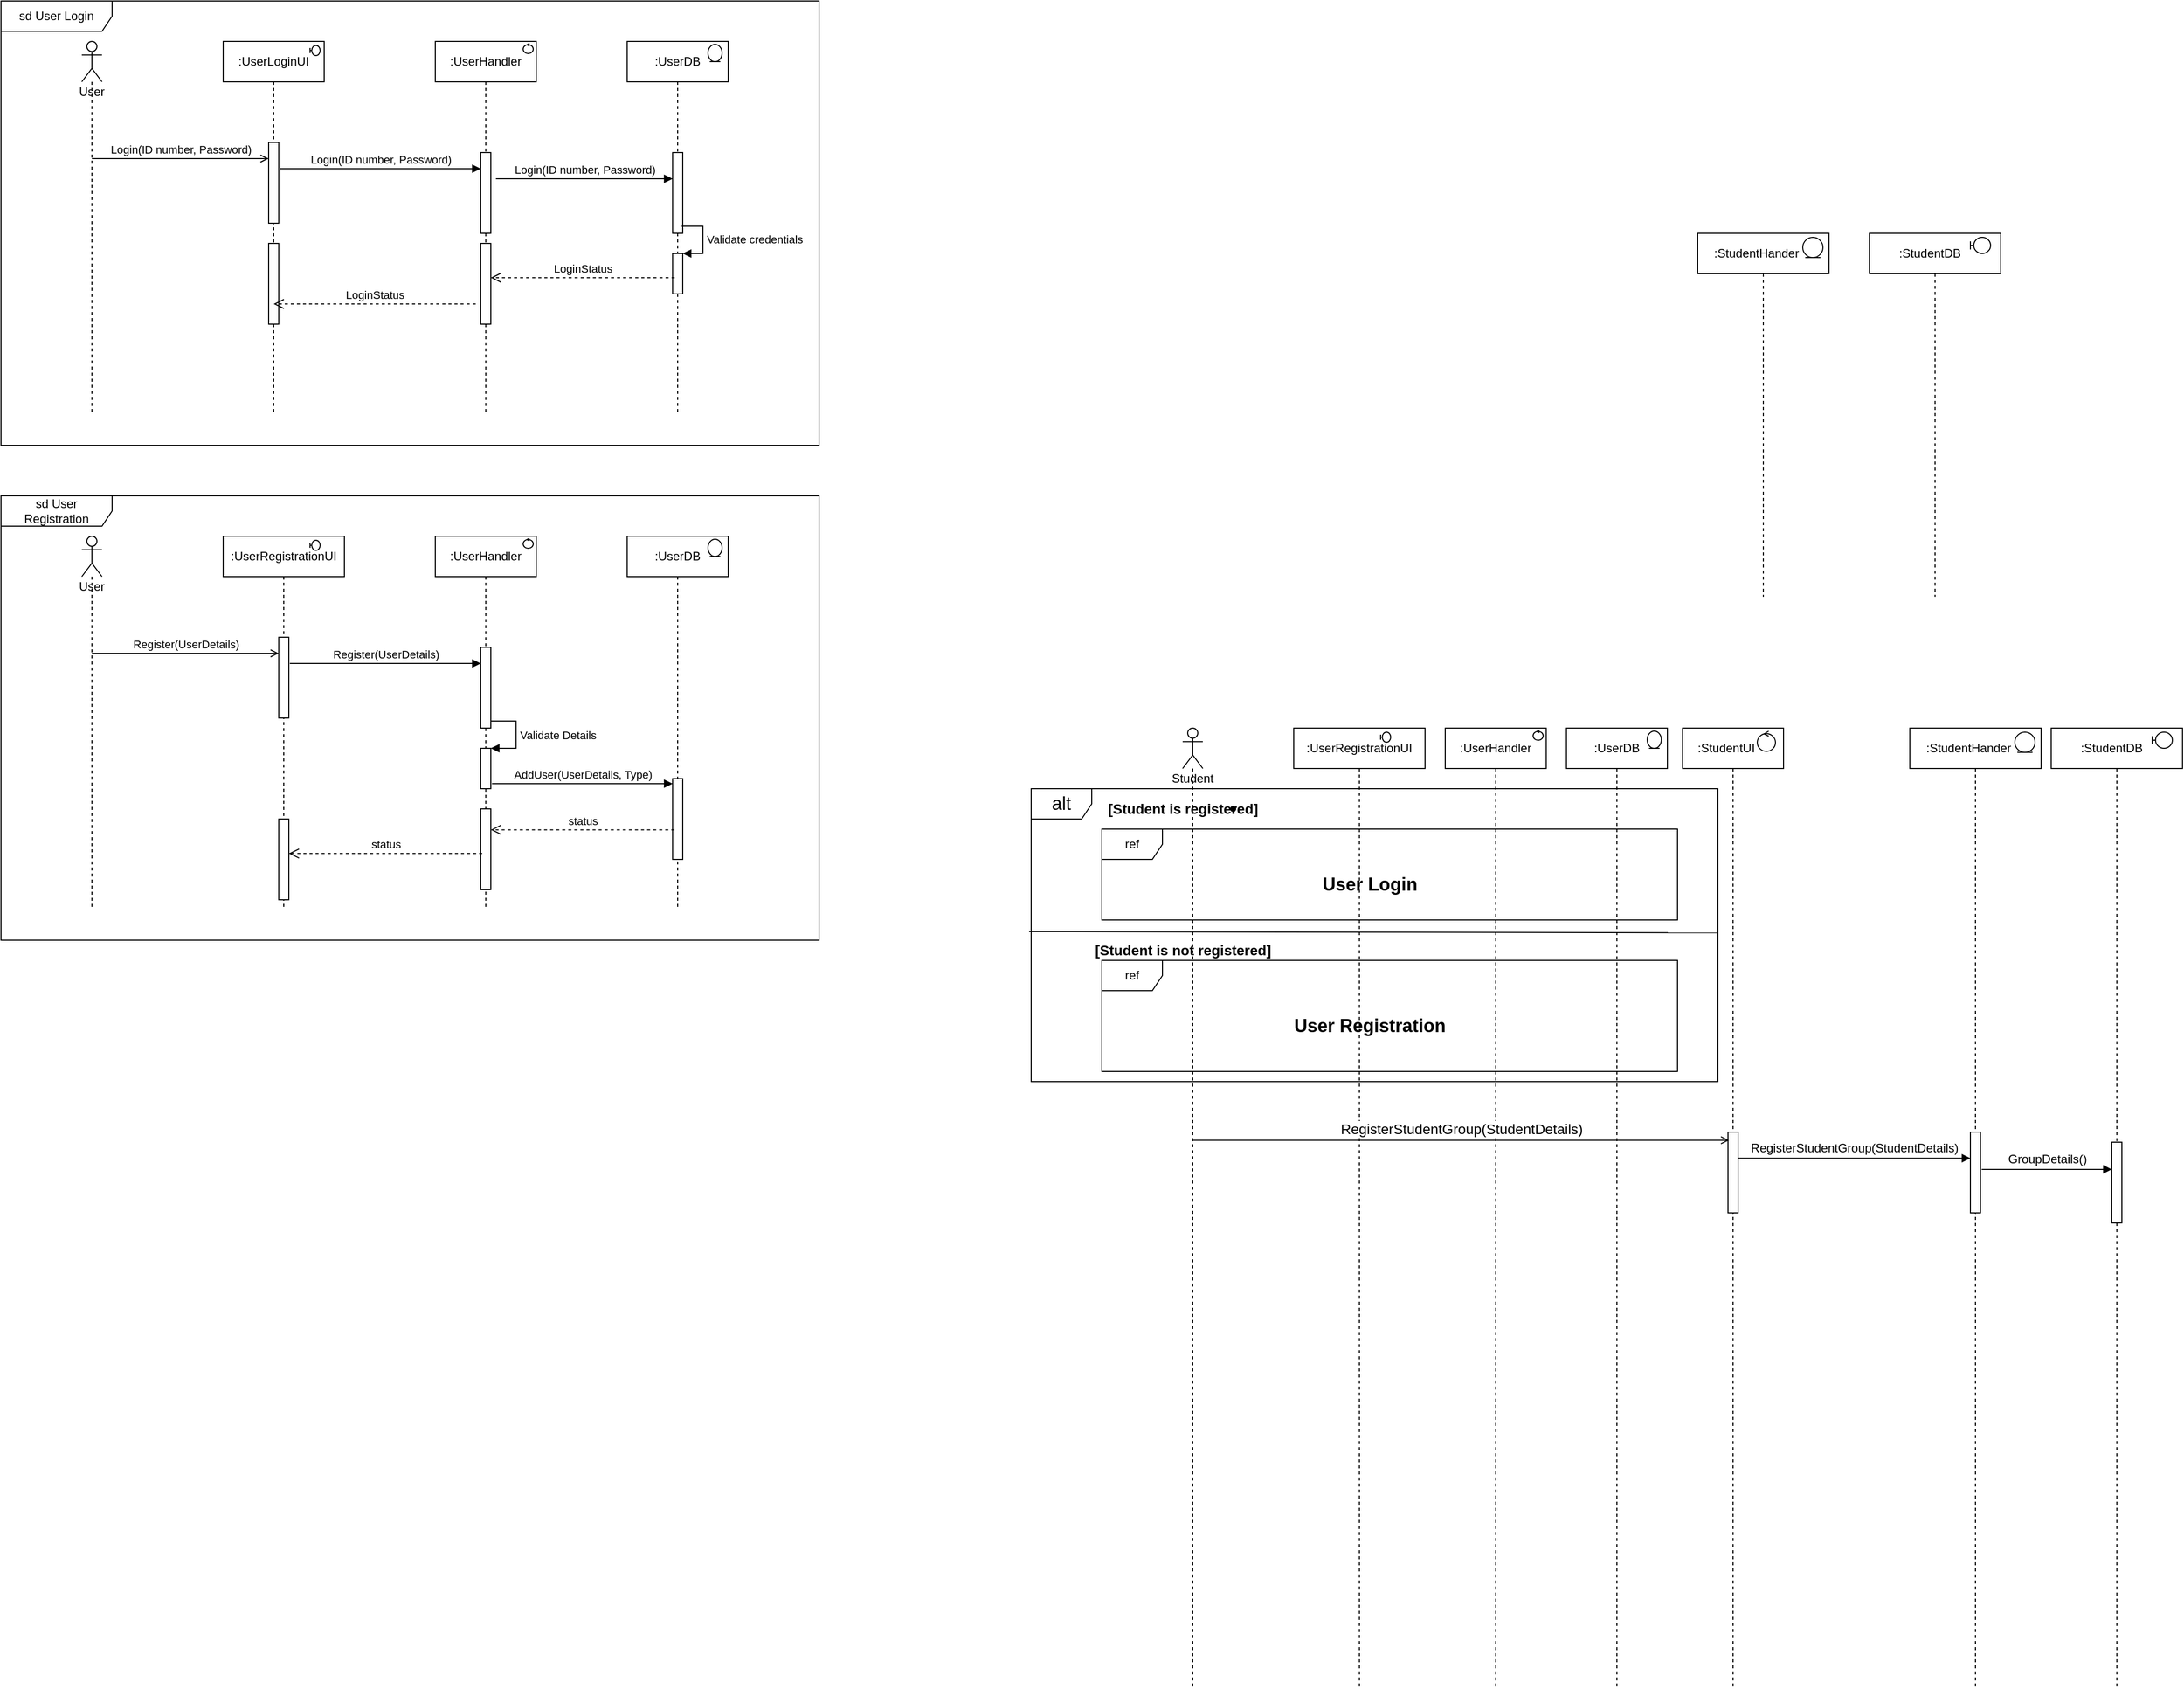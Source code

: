 <mxfile version="17.2.2" type="github">
  <diagram id="UXJ5FvUGoYxB-GUw2wmO" name="Page-1">
    <mxGraphModel dx="3280" dy="1993" grid="1" gridSize="10" guides="1" tooltips="1" connect="1" arrows="1" fold="1" page="1" pageScale="1" pageWidth="850" pageHeight="1100" math="0" shadow="0">
      <root>
        <mxCell id="0" />
        <mxCell id="1" parent="0" />
        <mxCell id="XORutTJ8tZkYRz8rHYH7-122" value="alt" style="shape=umlFrame;whiteSpace=wrap;html=1;fontSize=18;" vertex="1" parent="1">
          <mxGeometry x="-270" y="670" width="680" height="290" as="geometry" />
        </mxCell>
        <mxCell id="XORutTJ8tZkYRz8rHYH7-125" value="ref" style="shape=umlFrame;whiteSpace=wrap;html=1;" vertex="1" parent="1">
          <mxGeometry x="-200" y="840" width="570" height="110" as="geometry" />
        </mxCell>
        <mxCell id="XORutTJ8tZkYRz8rHYH7-120" value="ref" style="shape=umlFrame;whiteSpace=wrap;html=1;" vertex="1" parent="1">
          <mxGeometry x="-200" y="710" width="570" height="90" as="geometry" />
        </mxCell>
        <mxCell id="XORutTJ8tZkYRz8rHYH7-68" value="sd User Login" style="shape=umlFrame;whiteSpace=wrap;html=1;width=110;height=30;" vertex="1" parent="1">
          <mxGeometry x="-1290" y="-110" width="810" height="440" as="geometry" />
        </mxCell>
        <mxCell id="XORutTJ8tZkYRz8rHYH7-3" value=":StudentDB&amp;nbsp; &amp;nbsp;" style="shape=umlLifeline;perimeter=lifelinePerimeter;whiteSpace=wrap;html=1;container=1;collapsible=0;recursiveResize=0;outlineConnect=0;" vertex="1" parent="1">
          <mxGeometry x="560" y="120" width="130" height="360" as="geometry" />
        </mxCell>
        <mxCell id="XORutTJ8tZkYRz8rHYH7-97" value="" style="shape=umlBoundary;whiteSpace=wrap;html=1;" vertex="1" parent="XORutTJ8tZkYRz8rHYH7-3">
          <mxGeometry x="100" y="4" width="20" height="16" as="geometry" />
        </mxCell>
        <mxCell id="XORutTJ8tZkYRz8rHYH7-4" value=":StudentHander&amp;nbsp; &amp;nbsp;&amp;nbsp;" style="shape=umlLifeline;perimeter=lifelinePerimeter;whiteSpace=wrap;html=1;container=1;collapsible=0;recursiveResize=0;outlineConnect=0;" vertex="1" parent="1">
          <mxGeometry x="390" y="120" width="130" height="360" as="geometry" />
        </mxCell>
        <mxCell id="XORutTJ8tZkYRz8rHYH7-98" value="" style="ellipse;shape=umlEntity;whiteSpace=wrap;html=1;" vertex="1" parent="XORutTJ8tZkYRz8rHYH7-4">
          <mxGeometry x="104" y="4" width="20" height="20" as="geometry" />
        </mxCell>
        <mxCell id="XORutTJ8tZkYRz8rHYH7-5" value=":StudentUI&amp;nbsp; &amp;nbsp;&amp;nbsp;" style="shape=umlLifeline;perimeter=lifelinePerimeter;whiteSpace=wrap;html=1;container=1;collapsible=0;recursiveResize=0;outlineConnect=0;" vertex="1" parent="1">
          <mxGeometry x="375" y="610" width="100" height="950" as="geometry" />
        </mxCell>
        <mxCell id="XORutTJ8tZkYRz8rHYH7-99" value="" style="ellipse;shape=umlControl;whiteSpace=wrap;html=1;" vertex="1" parent="XORutTJ8tZkYRz8rHYH7-5">
          <mxGeometry x="74" y="3" width="18" height="20" as="geometry" />
        </mxCell>
        <mxCell id="XORutTJ8tZkYRz8rHYH7-106" value="" style="html=1;points=[];perimeter=orthogonalPerimeter;" vertex="1" parent="XORutTJ8tZkYRz8rHYH7-5">
          <mxGeometry x="45" y="400" width="10" height="80" as="geometry" />
        </mxCell>
        <mxCell id="XORutTJ8tZkYRz8rHYH7-7" value=":UserLoginUI" style="shape=umlLifeline;perimeter=lifelinePerimeter;whiteSpace=wrap;html=1;container=1;collapsible=0;recursiveResize=0;outlineConnect=0;" vertex="1" parent="1">
          <mxGeometry x="-1070" y="-70" width="100" height="370" as="geometry" />
        </mxCell>
        <mxCell id="XORutTJ8tZkYRz8rHYH7-11" value="" style="html=1;points=[];perimeter=orthogonalPerimeter;" vertex="1" parent="XORutTJ8tZkYRz8rHYH7-7">
          <mxGeometry x="45" y="100" width="10" height="80" as="geometry" />
        </mxCell>
        <mxCell id="XORutTJ8tZkYRz8rHYH7-67" value="" style="html=1;points=[];perimeter=orthogonalPerimeter;" vertex="1" parent="XORutTJ8tZkYRz8rHYH7-7">
          <mxGeometry x="45" y="200" width="10" height="80" as="geometry" />
        </mxCell>
        <mxCell id="XORutTJ8tZkYRz8rHYH7-69" value="" style="shape=umlBoundary;whiteSpace=wrap;html=1;" vertex="1" parent="XORutTJ8tZkYRz8rHYH7-7">
          <mxGeometry x="86" y="4" width="10" height="10" as="geometry" />
        </mxCell>
        <mxCell id="XORutTJ8tZkYRz8rHYH7-8" value=":UserHandler" style="shape=umlLifeline;perimeter=lifelinePerimeter;whiteSpace=wrap;html=1;container=1;collapsible=0;recursiveResize=0;outlineConnect=0;" vertex="1" parent="1">
          <mxGeometry x="-860" y="-70" width="100" height="370" as="geometry" />
        </mxCell>
        <mxCell id="XORutTJ8tZkYRz8rHYH7-13" value="" style="html=1;points=[];perimeter=orthogonalPerimeter;" vertex="1" parent="XORutTJ8tZkYRz8rHYH7-8">
          <mxGeometry x="45" y="110" width="10" height="80" as="geometry" />
        </mxCell>
        <mxCell id="XORutTJ8tZkYRz8rHYH7-19" value="" style="html=1;points=[];perimeter=orthogonalPerimeter;" vertex="1" parent="XORutTJ8tZkYRz8rHYH7-8">
          <mxGeometry x="45" y="200" width="10" height="80" as="geometry" />
        </mxCell>
        <mxCell id="XORutTJ8tZkYRz8rHYH7-71" value="" style="ellipse;shape=umlControl;whiteSpace=wrap;html=1;" vertex="1" parent="XORutTJ8tZkYRz8rHYH7-8">
          <mxGeometry x="87" y="2" width="10" height="10" as="geometry" />
        </mxCell>
        <mxCell id="XORutTJ8tZkYRz8rHYH7-9" value=":UserDB" style="shape=umlLifeline;perimeter=lifelinePerimeter;whiteSpace=wrap;html=1;container=1;collapsible=0;recursiveResize=0;outlineConnect=0;" vertex="1" parent="1">
          <mxGeometry x="-670" y="-70" width="100" height="370" as="geometry" />
        </mxCell>
        <mxCell id="XORutTJ8tZkYRz8rHYH7-15" value="" style="html=1;points=[];perimeter=orthogonalPerimeter;" vertex="1" parent="XORutTJ8tZkYRz8rHYH7-9">
          <mxGeometry x="45" y="110" width="10" height="80" as="geometry" />
        </mxCell>
        <mxCell id="XORutTJ8tZkYRz8rHYH7-17" value="" style="html=1;points=[];perimeter=orthogonalPerimeter;" vertex="1" parent="XORutTJ8tZkYRz8rHYH7-9">
          <mxGeometry x="45" y="210" width="10" height="40" as="geometry" />
        </mxCell>
        <mxCell id="XORutTJ8tZkYRz8rHYH7-18" value="Validate credentials" style="edgeStyle=orthogonalEdgeStyle;html=1;align=left;spacingLeft=2;endArrow=block;rounded=0;entryX=1;entryY=0;exitX=0.9;exitY=0.913;exitDx=0;exitDy=0;exitPerimeter=0;" edge="1" target="XORutTJ8tZkYRz8rHYH7-17" parent="XORutTJ8tZkYRz8rHYH7-9" source="XORutTJ8tZkYRz8rHYH7-15">
          <mxGeometry relative="1" as="geometry">
            <mxPoint x="45" y="210" as="sourcePoint" />
            <Array as="points">
              <mxPoint x="75" y="183" />
              <mxPoint x="75" y="210" />
            </Array>
          </mxGeometry>
        </mxCell>
        <mxCell id="XORutTJ8tZkYRz8rHYH7-70" value="" style="ellipse;shape=umlEntity;whiteSpace=wrap;html=1;" vertex="1" parent="XORutTJ8tZkYRz8rHYH7-9">
          <mxGeometry x="80" y="3" width="14" height="17" as="geometry" />
        </mxCell>
        <mxCell id="XORutTJ8tZkYRz8rHYH7-10" value="User" style="shape=umlLifeline;participant=umlActor;perimeter=lifelinePerimeter;whiteSpace=wrap;html=1;container=1;collapsible=0;recursiveResize=0;verticalAlign=top;spacingTop=36;outlineConnect=0;" vertex="1" parent="1">
          <mxGeometry x="-1210" y="-70" width="20" height="370" as="geometry" />
        </mxCell>
        <mxCell id="XORutTJ8tZkYRz8rHYH7-12" value="Login(ID number, Password)" style="html=1;verticalAlign=bottom;endArrow=open;rounded=0;entryX=0;entryY=0.2;entryDx=0;entryDy=0;entryPerimeter=0;endFill=0;" edge="1" parent="1" source="XORutTJ8tZkYRz8rHYH7-10" target="XORutTJ8tZkYRz8rHYH7-11">
          <mxGeometry width="80" relative="1" as="geometry">
            <mxPoint x="-710" y="200" as="sourcePoint" />
            <mxPoint x="-630" y="200" as="targetPoint" />
          </mxGeometry>
        </mxCell>
        <mxCell id="XORutTJ8tZkYRz8rHYH7-14" value="Login(ID number, Password)" style="html=1;verticalAlign=bottom;endArrow=block;rounded=0;exitX=1.1;exitY=0.325;exitDx=0;exitDy=0;exitPerimeter=0;" edge="1" parent="1" source="XORutTJ8tZkYRz8rHYH7-11" target="XORutTJ8tZkYRz8rHYH7-13">
          <mxGeometry width="80" relative="1" as="geometry">
            <mxPoint x="-1110" y="120" as="sourcePoint" />
            <mxPoint x="-1015" y="56" as="targetPoint" />
          </mxGeometry>
        </mxCell>
        <mxCell id="XORutTJ8tZkYRz8rHYH7-16" value="Login(ID number, Password)" style="html=1;verticalAlign=bottom;endArrow=block;rounded=0;entryX=0;entryY=0.325;entryDx=0;entryDy=0;entryPerimeter=0;" edge="1" parent="1" target="XORutTJ8tZkYRz8rHYH7-15">
          <mxGeometry width="80" relative="1" as="geometry">
            <mxPoint x="-800" y="66" as="sourcePoint" />
            <mxPoint x="-805" y="66" as="targetPoint" />
          </mxGeometry>
        </mxCell>
        <mxCell id="XORutTJ8tZkYRz8rHYH7-21" value="LoginStatus" style="html=1;verticalAlign=bottom;endArrow=open;dashed=1;endSize=8;rounded=0;exitX=0.2;exitY=0.6;exitDx=0;exitDy=0;exitPerimeter=0;" edge="1" parent="1" source="XORutTJ8tZkYRz8rHYH7-17" target="XORutTJ8tZkYRz8rHYH7-19">
          <mxGeometry relative="1" as="geometry">
            <mxPoint x="-630" y="200" as="sourcePoint" />
            <mxPoint x="-810" y="150" as="targetPoint" />
          </mxGeometry>
        </mxCell>
        <mxCell id="XORutTJ8tZkYRz8rHYH7-66" value="LoginStatus" style="html=1;verticalAlign=bottom;endArrow=open;dashed=1;endSize=8;rounded=0;exitX=-0.5;exitY=0.75;exitDx=0;exitDy=0;exitPerimeter=0;" edge="1" parent="1" source="XORutTJ8tZkYRz8rHYH7-19">
          <mxGeometry relative="1" as="geometry">
            <mxPoint x="-613" y="174" as="sourcePoint" />
            <mxPoint x="-1020" y="190" as="targetPoint" />
          </mxGeometry>
        </mxCell>
        <mxCell id="XORutTJ8tZkYRz8rHYH7-72" value="sd User Registration" style="shape=umlFrame;whiteSpace=wrap;html=1;width=110;height=30;" vertex="1" parent="1">
          <mxGeometry x="-1290" y="380" width="810" height="440" as="geometry" />
        </mxCell>
        <mxCell id="XORutTJ8tZkYRz8rHYH7-73" value=":UserRegistrationUI" style="shape=umlLifeline;perimeter=lifelinePerimeter;whiteSpace=wrap;html=1;container=1;collapsible=0;recursiveResize=0;outlineConnect=0;" vertex="1" parent="1">
          <mxGeometry x="-1070" y="420" width="120" height="370" as="geometry" />
        </mxCell>
        <mxCell id="XORutTJ8tZkYRz8rHYH7-74" value="" style="html=1;points=[];perimeter=orthogonalPerimeter;" vertex="1" parent="XORutTJ8tZkYRz8rHYH7-73">
          <mxGeometry x="55" y="100" width="10" height="80" as="geometry" />
        </mxCell>
        <mxCell id="XORutTJ8tZkYRz8rHYH7-76" value="" style="shape=umlBoundary;whiteSpace=wrap;html=1;" vertex="1" parent="XORutTJ8tZkYRz8rHYH7-73">
          <mxGeometry x="86" y="4" width="10" height="10" as="geometry" />
        </mxCell>
        <mxCell id="XORutTJ8tZkYRz8rHYH7-94" value="" style="html=1;points=[];perimeter=orthogonalPerimeter;" vertex="1" parent="XORutTJ8tZkYRz8rHYH7-73">
          <mxGeometry x="55" y="280" width="10" height="80" as="geometry" />
        </mxCell>
        <mxCell id="XORutTJ8tZkYRz8rHYH7-77" value=":UserHandler" style="shape=umlLifeline;perimeter=lifelinePerimeter;whiteSpace=wrap;html=1;container=1;collapsible=0;recursiveResize=0;outlineConnect=0;" vertex="1" parent="1">
          <mxGeometry x="-860" y="420" width="100" height="370" as="geometry" />
        </mxCell>
        <mxCell id="XORutTJ8tZkYRz8rHYH7-78" value="" style="html=1;points=[];perimeter=orthogonalPerimeter;" vertex="1" parent="XORutTJ8tZkYRz8rHYH7-77">
          <mxGeometry x="45" y="110" width="10" height="80" as="geometry" />
        </mxCell>
        <mxCell id="XORutTJ8tZkYRz8rHYH7-80" value="" style="ellipse;shape=umlControl;whiteSpace=wrap;html=1;" vertex="1" parent="XORutTJ8tZkYRz8rHYH7-77">
          <mxGeometry x="87" y="2" width="10" height="10" as="geometry" />
        </mxCell>
        <mxCell id="XORutTJ8tZkYRz8rHYH7-83" value="" style="html=1;points=[];perimeter=orthogonalPerimeter;" vertex="1" parent="XORutTJ8tZkYRz8rHYH7-77">
          <mxGeometry x="45" y="210" width="10" height="40" as="geometry" />
        </mxCell>
        <mxCell id="XORutTJ8tZkYRz8rHYH7-84" value="Validate Details" style="edgeStyle=orthogonalEdgeStyle;html=1;align=left;spacingLeft=2;endArrow=block;rounded=0;entryX=1;entryY=0;" edge="1" parent="XORutTJ8tZkYRz8rHYH7-77" source="XORutTJ8tZkYRz8rHYH7-78" target="XORutTJ8tZkYRz8rHYH7-83">
          <mxGeometry relative="1" as="geometry">
            <mxPoint x="235" y="210" as="sourcePoint" />
            <Array as="points">
              <mxPoint x="80" y="183" />
              <mxPoint x="80" y="210" />
            </Array>
          </mxGeometry>
        </mxCell>
        <mxCell id="XORutTJ8tZkYRz8rHYH7-75" value="" style="html=1;points=[];perimeter=orthogonalPerimeter;" vertex="1" parent="XORutTJ8tZkYRz8rHYH7-77">
          <mxGeometry x="45" y="270" width="10" height="80" as="geometry" />
        </mxCell>
        <mxCell id="XORutTJ8tZkYRz8rHYH7-81" value=":UserDB" style="shape=umlLifeline;perimeter=lifelinePerimeter;whiteSpace=wrap;html=1;container=1;collapsible=0;recursiveResize=0;outlineConnect=0;" vertex="1" parent="1">
          <mxGeometry x="-670" y="420" width="100" height="370" as="geometry" />
        </mxCell>
        <mxCell id="XORutTJ8tZkYRz8rHYH7-82" value="" style="html=1;points=[];perimeter=orthogonalPerimeter;" vertex="1" parent="XORutTJ8tZkYRz8rHYH7-81">
          <mxGeometry x="45" y="240" width="10" height="80" as="geometry" />
        </mxCell>
        <mxCell id="XORutTJ8tZkYRz8rHYH7-85" value="" style="ellipse;shape=umlEntity;whiteSpace=wrap;html=1;" vertex="1" parent="XORutTJ8tZkYRz8rHYH7-81">
          <mxGeometry x="80" y="3" width="14" height="17" as="geometry" />
        </mxCell>
        <mxCell id="XORutTJ8tZkYRz8rHYH7-86" value="User" style="shape=umlLifeline;participant=umlActor;perimeter=lifelinePerimeter;whiteSpace=wrap;html=1;container=1;collapsible=0;recursiveResize=0;verticalAlign=top;spacingTop=36;outlineConnect=0;" vertex="1" parent="1">
          <mxGeometry x="-1210" y="420" width="20" height="370" as="geometry" />
        </mxCell>
        <mxCell id="XORutTJ8tZkYRz8rHYH7-87" value="Register(UserDetails)" style="html=1;verticalAlign=bottom;endArrow=open;rounded=0;entryX=0;entryY=0.2;entryDx=0;entryDy=0;entryPerimeter=0;endFill=0;" edge="1" source="XORutTJ8tZkYRz8rHYH7-86" target="XORutTJ8tZkYRz8rHYH7-74" parent="1">
          <mxGeometry width="80" relative="1" as="geometry">
            <mxPoint x="-710" y="690" as="sourcePoint" />
            <mxPoint x="-630" y="690" as="targetPoint" />
          </mxGeometry>
        </mxCell>
        <mxCell id="XORutTJ8tZkYRz8rHYH7-88" value="Register(UserDetails)" style="html=1;verticalAlign=bottom;endArrow=block;rounded=0;exitX=1.1;exitY=0.325;exitDx=0;exitDy=0;exitPerimeter=0;" edge="1" source="XORutTJ8tZkYRz8rHYH7-74" target="XORutTJ8tZkYRz8rHYH7-78" parent="1">
          <mxGeometry width="80" relative="1" as="geometry">
            <mxPoint x="-1110" y="610" as="sourcePoint" />
            <mxPoint x="-1015" y="546" as="targetPoint" />
          </mxGeometry>
        </mxCell>
        <mxCell id="XORutTJ8tZkYRz8rHYH7-93" value="AddUser(UserDetails, Type)" style="html=1;verticalAlign=bottom;endArrow=block;rounded=0;exitX=1.114;exitY=0.875;exitDx=0;exitDy=0;exitPerimeter=0;" edge="1" parent="1" source="XORutTJ8tZkYRz8rHYH7-83" target="XORutTJ8tZkYRz8rHYH7-82">
          <mxGeometry width="80" relative="1" as="geometry">
            <mxPoint x="-994" y="556" as="sourcePoint" />
            <mxPoint x="-805" y="556" as="targetPoint" />
          </mxGeometry>
        </mxCell>
        <mxCell id="XORutTJ8tZkYRz8rHYH7-95" value="status" style="html=1;verticalAlign=bottom;endArrow=open;dashed=1;endSize=8;rounded=0;exitX=0.171;exitY=0.634;exitDx=0;exitDy=0;exitPerimeter=0;" edge="1" parent="1" source="XORutTJ8tZkYRz8rHYH7-82" target="XORutTJ8tZkYRz8rHYH7-75">
          <mxGeometry relative="1" as="geometry">
            <mxPoint x="-830" y="650" as="sourcePoint" />
            <mxPoint x="-910" y="650" as="targetPoint" />
          </mxGeometry>
        </mxCell>
        <mxCell id="XORutTJ8tZkYRz8rHYH7-96" value="status" style="html=1;verticalAlign=bottom;endArrow=open;dashed=1;endSize=8;rounded=0;exitX=0.143;exitY=0.552;exitDx=0;exitDy=0;exitPerimeter=0;" edge="1" parent="1" source="XORutTJ8tZkYRz8rHYH7-75" target="XORutTJ8tZkYRz8rHYH7-94">
          <mxGeometry relative="1" as="geometry">
            <mxPoint x="-613.29" y="720.72" as="sourcePoint" />
            <mxPoint x="-795" y="720.72" as="targetPoint" />
          </mxGeometry>
        </mxCell>
        <mxCell id="XORutTJ8tZkYRz8rHYH7-101" value="Student" style="shape=umlLifeline;participant=umlActor;perimeter=lifelinePerimeter;whiteSpace=wrap;html=1;container=1;collapsible=0;recursiveResize=0;verticalAlign=top;spacingTop=36;outlineConnect=0;" vertex="1" parent="1">
          <mxGeometry x="-120" y="610" width="20" height="950" as="geometry" />
        </mxCell>
        <mxCell id="XORutTJ8tZkYRz8rHYH7-102" value=":StudentHander&amp;nbsp; &amp;nbsp;&amp;nbsp;" style="shape=umlLifeline;perimeter=lifelinePerimeter;whiteSpace=wrap;html=1;container=1;collapsible=0;recursiveResize=0;outlineConnect=0;" vertex="1" parent="1">
          <mxGeometry x="600" y="610" width="130" height="950" as="geometry" />
        </mxCell>
        <mxCell id="XORutTJ8tZkYRz8rHYH7-103" value="" style="ellipse;shape=umlEntity;whiteSpace=wrap;html=1;" vertex="1" parent="XORutTJ8tZkYRz8rHYH7-102">
          <mxGeometry x="104" y="4" width="20" height="20" as="geometry" />
        </mxCell>
        <mxCell id="XORutTJ8tZkYRz8rHYH7-132" value="" style="html=1;points=[];perimeter=orthogonalPerimeter;" vertex="1" parent="XORutTJ8tZkYRz8rHYH7-102">
          <mxGeometry x="60" y="400" width="10" height="80" as="geometry" />
        </mxCell>
        <mxCell id="XORutTJ8tZkYRz8rHYH7-104" value=":StudentDB&amp;nbsp; &amp;nbsp;" style="shape=umlLifeline;perimeter=lifelinePerimeter;whiteSpace=wrap;html=1;container=1;collapsible=0;recursiveResize=0;outlineConnect=0;" vertex="1" parent="1">
          <mxGeometry x="740" y="610" width="130" height="950" as="geometry" />
        </mxCell>
        <mxCell id="XORutTJ8tZkYRz8rHYH7-105" value="" style="shape=umlBoundary;whiteSpace=wrap;html=1;" vertex="1" parent="XORutTJ8tZkYRz8rHYH7-104">
          <mxGeometry x="100" y="4" width="20" height="16" as="geometry" />
        </mxCell>
        <mxCell id="XORutTJ8tZkYRz8rHYH7-134" value="" style="html=1;points=[];perimeter=orthogonalPerimeter;" vertex="1" parent="XORutTJ8tZkYRz8rHYH7-104">
          <mxGeometry x="60" y="410" width="10" height="80" as="geometry" />
        </mxCell>
        <mxCell id="XORutTJ8tZkYRz8rHYH7-107" value=":UserRegistrationUI" style="shape=umlLifeline;perimeter=lifelinePerimeter;whiteSpace=wrap;html=1;container=1;collapsible=0;recursiveResize=0;outlineConnect=0;" vertex="1" parent="1">
          <mxGeometry x="-10" y="610" width="130" height="950" as="geometry" />
        </mxCell>
        <mxCell id="XORutTJ8tZkYRz8rHYH7-109" value="" style="shape=umlBoundary;whiteSpace=wrap;html=1;" vertex="1" parent="XORutTJ8tZkYRz8rHYH7-107">
          <mxGeometry x="86" y="4" width="10" height="10" as="geometry" />
        </mxCell>
        <mxCell id="XORutTJ8tZkYRz8rHYH7-121" value="User Login" style="text;html=1;align=center;verticalAlign=middle;resizable=0;points=[];autosize=1;strokeColor=none;fillColor=none;fontSize=18;fontStyle=1" vertex="1" parent="XORutTJ8tZkYRz8rHYH7-107">
          <mxGeometry x="20" y="140" width="110" height="30" as="geometry" />
        </mxCell>
        <mxCell id="XORutTJ8tZkYRz8rHYH7-126" value="User Registration" style="text;html=1;align=center;verticalAlign=middle;resizable=0;points=[];autosize=1;strokeColor=none;fillColor=none;fontSize=18;fontStyle=1" vertex="1" parent="XORutTJ8tZkYRz8rHYH7-107">
          <mxGeometry x="-10" y="280" width="170" height="30" as="geometry" />
        </mxCell>
        <mxCell id="XORutTJ8tZkYRz8rHYH7-111" value=":UserHandler" style="shape=umlLifeline;perimeter=lifelinePerimeter;whiteSpace=wrap;html=1;container=1;collapsible=0;recursiveResize=0;outlineConnect=0;" vertex="1" parent="1">
          <mxGeometry x="140" y="610" width="100" height="950" as="geometry" />
        </mxCell>
        <mxCell id="XORutTJ8tZkYRz8rHYH7-113" value="" style="ellipse;shape=umlControl;whiteSpace=wrap;html=1;" vertex="1" parent="XORutTJ8tZkYRz8rHYH7-111">
          <mxGeometry x="87" y="2" width="10" height="10" as="geometry" />
        </mxCell>
        <mxCell id="XORutTJ8tZkYRz8rHYH7-117" value=":UserDB" style="shape=umlLifeline;perimeter=lifelinePerimeter;whiteSpace=wrap;html=1;container=1;collapsible=0;recursiveResize=0;outlineConnect=0;" vertex="1" parent="1">
          <mxGeometry x="260" y="610" width="100" height="950" as="geometry" />
        </mxCell>
        <mxCell id="XORutTJ8tZkYRz8rHYH7-119" value="" style="ellipse;shape=umlEntity;whiteSpace=wrap;html=1;" vertex="1" parent="XORutTJ8tZkYRz8rHYH7-117">
          <mxGeometry x="80" y="3" width="14" height="17" as="geometry" />
        </mxCell>
        <mxCell id="XORutTJ8tZkYRz8rHYH7-124" value="[Student is registered]" style="text;html=1;align=center;verticalAlign=middle;resizable=0;points=[];autosize=1;strokeColor=none;fillColor=none;fontSize=14;fontStyle=1" vertex="1" parent="1">
          <mxGeometry x="-200" y="680" width="160" height="20" as="geometry" />
        </mxCell>
        <mxCell id="XORutTJ8tZkYRz8rHYH7-127" value="[Student is not registered]" style="text;html=1;align=center;verticalAlign=middle;resizable=0;points=[];autosize=1;strokeColor=none;fillColor=none;fontSize=14;fontStyle=1" vertex="1" parent="1">
          <mxGeometry x="-215" y="820" width="190" height="20" as="geometry" />
        </mxCell>
        <mxCell id="XORutTJ8tZkYRz8rHYH7-128" value="" style="endArrow=none;html=1;rounded=0;fontSize=14;exitX=-0.003;exitY=0.488;exitDx=0;exitDy=0;exitPerimeter=0;entryX=1;entryY=0.492;entryDx=0;entryDy=0;entryPerimeter=0;" edge="1" parent="1" source="XORutTJ8tZkYRz8rHYH7-122" target="XORutTJ8tZkYRz8rHYH7-122">
          <mxGeometry width="50" height="50" relative="1" as="geometry">
            <mxPoint x="140" y="840" as="sourcePoint" />
            <mxPoint x="190" y="790" as="targetPoint" />
          </mxGeometry>
        </mxCell>
        <mxCell id="XORutTJ8tZkYRz8rHYH7-130" value="" style="shape=waypoint;sketch=0;size=6;pointerEvents=1;points=[];fillColor=none;resizable=0;rotatable=0;perimeter=centerPerimeter;snapToPoint=1;fontSize=14;" vertex="1" parent="1">
          <mxGeometry x="-90" y="670" width="40" height="40" as="geometry" />
        </mxCell>
        <mxCell id="XORutTJ8tZkYRz8rHYH7-131" value="RegisterStudentGroup(StudentDetails)" style="html=1;verticalAlign=bottom;endArrow=open;rounded=0;fontSize=14;entryX=0.111;entryY=0.101;entryDx=0;entryDy=0;entryPerimeter=0;endFill=0;" edge="1" parent="1" source="XORutTJ8tZkYRz8rHYH7-101" target="XORutTJ8tZkYRz8rHYH7-106">
          <mxGeometry width="80" relative="1" as="geometry">
            <mxPoint x="120" y="930" as="sourcePoint" />
            <mxPoint x="200" y="930" as="targetPoint" />
          </mxGeometry>
        </mxCell>
        <mxCell id="XORutTJ8tZkYRz8rHYH7-133" value="&lt;font style=&quot;font-size: 12px&quot;&gt;RegisterStudentGroup(StudentDetails)&lt;/font&gt;" style="html=1;verticalAlign=bottom;endArrow=block;rounded=0;fontSize=14;entryX=0;entryY=0.324;entryDx=0;entryDy=0;entryPerimeter=0;" edge="1" parent="1" source="XORutTJ8tZkYRz8rHYH7-106" target="XORutTJ8tZkYRz8rHYH7-132">
          <mxGeometry width="80" relative="1" as="geometry">
            <mxPoint x="120" y="930" as="sourcePoint" />
            <mxPoint x="200" y="930" as="targetPoint" />
          </mxGeometry>
        </mxCell>
        <mxCell id="XORutTJ8tZkYRz8rHYH7-136" value="&lt;font style=&quot;font-size: 12px&quot;&gt;GroupDetails()&lt;/font&gt;" style="html=1;verticalAlign=bottom;endArrow=block;rounded=0;fontSize=14;exitX=1.111;exitY=0.462;exitDx=0;exitDy=0;exitPerimeter=0;" edge="1" parent="1" source="XORutTJ8tZkYRz8rHYH7-132" target="XORutTJ8tZkYRz8rHYH7-134">
          <mxGeometry width="80" relative="1" as="geometry">
            <mxPoint x="440" y="1045.92" as="sourcePoint" />
            <mxPoint x="670" y="1045.92" as="targetPoint" />
          </mxGeometry>
        </mxCell>
      </root>
    </mxGraphModel>
  </diagram>
</mxfile>
